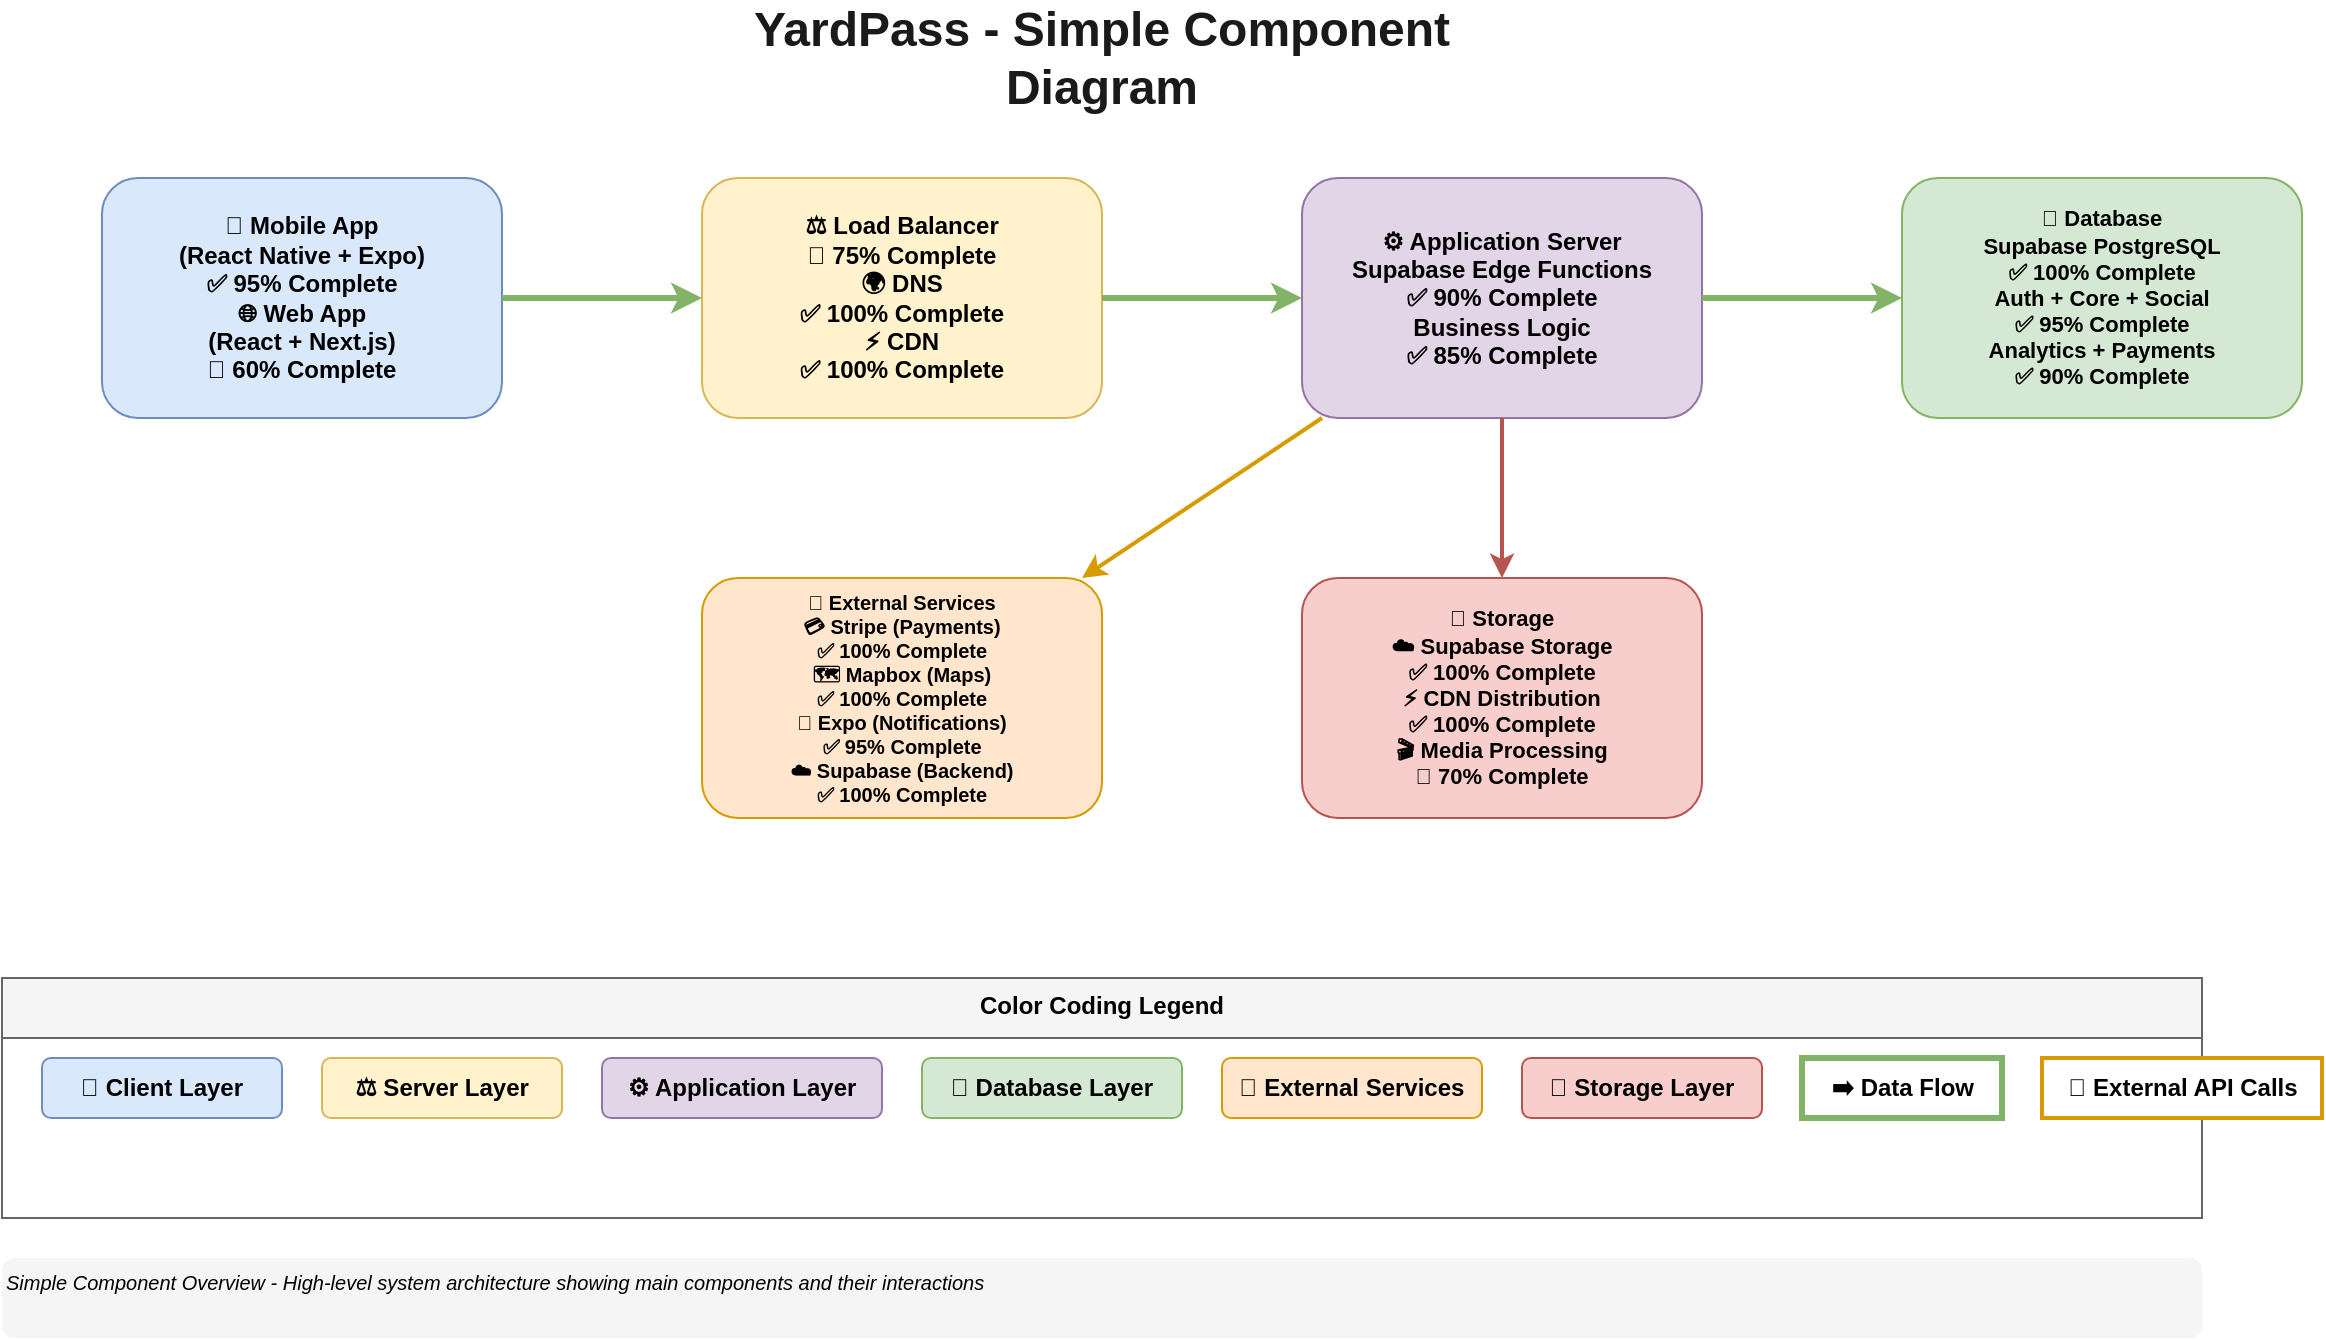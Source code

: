 <mxfile version="28.1.1" pages="3">
  <diagram name="Simple Component Diagram" id="simple-component">
    <mxGraphModel dx="946" dy="694" grid="1" gridSize="10" guides="1" tooltips="1" connect="1" arrows="1" fold="1" page="1" pageScale="1" pageWidth="1200" pageHeight="800" math="0" shadow="0">
      <root>
        <mxCell id="0" />
        <mxCell id="1" parent="0" />
        <mxCell id="title1" value="YardPass - Simple Component Diagram" style="text;html=1;strokeColor=none;fillColor=none;align=center;verticalAlign=middle;whiteSpace=wrap;rounded=0;fontSize=24;fontStyle=1;fontColor=#1a1a1a;" parent="1" vertex="1">
          <mxGeometry x="400" y="20" width="400" height="40" as="geometry" />
        </mxCell>
        <mxCell id="web-client" value="📱 Mobile App&#xa;(React Native + Expo)&#xa;✅ 95% Complete&#xa;🌐 Web App&#xa;(React + Next.js)&#xa;🔄 60% Complete" style="rounded=1;whiteSpace=wrap;html=1;fillColor=#dae8fc;strokeColor=#6c8ebf;fontSize=12;fontStyle=1;" parent="1" vertex="1">
          <mxGeometry x="100" y="100" width="200" height="120" as="geometry" />
        </mxCell>
        <mxCell id="web-server" value="⚖️ Load Balancer&#xa;🔄 75% Complete&#xa;🌍 DNS&#xa;✅ 100% Complete&#xa;⚡ CDN&#xa;✅ 100% Complete" style="rounded=1;whiteSpace=wrap;html=1;fillColor=#fff2cc;strokeColor=#d6b656;fontSize=12;fontStyle=1;" parent="1" vertex="1">
          <mxGeometry x="400" y="100" width="200" height="120" as="geometry" />
        </mxCell>
        <mxCell id="app-server" value="⚙️ Application Server&#xa;Supabase Edge Functions&#xa;✅ 90% Complete&#xa;Business Logic&#xa;✅ 85% Complete" style="rounded=1;whiteSpace=wrap;html=1;fillColor=#e1d5e7;strokeColor=#9673a6;fontSize=12;fontStyle=1;" parent="1" vertex="1">
          <mxGeometry x="700" y="100" width="200" height="120" as="geometry" />
        </mxCell>
        <mxCell id="database" value="💾 Database&#xa;Supabase PostgreSQL&#xa;✅ 100% Complete&#xa;Auth + Core + Social&#xa;✅ 95% Complete&#xa;Analytics + Payments&#xa;✅ 90% Complete" style="rounded=1;whiteSpace=wrap;html=1;fillColor=#d5e8d4;strokeColor=#82b366;fontSize=11;fontStyle=1;" parent="1" vertex="1">
          <mxGeometry x="1000" y="100" width="200" height="120" as="geometry" />
        </mxCell>
        <mxCell id="external-services" value="🔗 External Services&#xa;💳 Stripe (Payments)&#xa;✅ 100% Complete&#xa;🗺️ Mapbox (Maps)&#xa;✅ 100% Complete&#xa;📱 Expo (Notifications)&#xa;✅ 95% Complete&#xa;☁️ Supabase (Backend)&#xa;✅ 100% Complete" style="rounded=1;whiteSpace=wrap;html=1;fillColor=#ffe6cc;strokeColor=#d79b00;fontSize=10;fontStyle=1;" parent="1" vertex="1">
          <mxGeometry x="400" y="300" width="200" height="120" as="geometry" />
        </mxCell>
        <mxCell id="storage" value="📁 Storage&#xa;☁️ Supabase Storage&#xa;✅ 100% Complete&#xa;⚡ CDN Distribution&#xa;✅ 100% Complete&#xa;🎬 Media Processing&#xa;🔄 70% Complete" style="rounded=1;whiteSpace=wrap;html=1;fillColor=#f8cecc;strokeColor=#b85450;fontSize=11;fontStyle=1;" parent="1" vertex="1">
          <mxGeometry x="700" y="300" width="200" height="120" as="geometry" />
        </mxCell>
        <mxCell id="flow1" value="" style="endArrow=classic;html=1;rounded=0;strokeWidth=3;strokeColor=#82b366;" parent="1" source="web-client" target="web-server" edge="1">
          <mxGeometry width="50" height="50" relative="1" as="geometry">
            <mxPoint x="300" y="160" as="sourcePoint" />
            <mxPoint x="400" y="160" as="targetPoint" />
          </mxGeometry>
        </mxCell>
        <mxCell id="flow2" value="" style="endArrow=classic;html=1;rounded=0;strokeWidth=3;strokeColor=#82b366;" parent="1" source="web-server" target="app-server" edge="1">
          <mxGeometry width="50" height="50" relative="1" as="geometry">
            <mxPoint x="600" y="160" as="sourcePoint" />
            <mxPoint x="700" y="160" as="targetPoint" />
          </mxGeometry>
        </mxCell>
        <mxCell id="flow3" value="" style="endArrow=classic;html=1;rounded=0;strokeWidth=3;strokeColor=#82b366;" parent="1" source="app-server" target="database" edge="1">
          <mxGeometry width="50" height="50" relative="1" as="geometry">
            <mxPoint x="900" y="160" as="sourcePoint" />
            <mxPoint x="1000" y="160" as="targetPoint" />
          </mxGeometry>
        </mxCell>
        <mxCell id="flow4" value="" style="endArrow=classic;html=1;rounded=0;strokeWidth=2;strokeColor=#d79b00;" parent="1" source="app-server" target="external-services" edge="1">
          <mxGeometry width="50" height="50" relative="1" as="geometry">
            <mxPoint x="800" y="220" as="sourcePoint" />
            <mxPoint x="500" y="300" as="targetPoint" />
          </mxGeometry>
        </mxCell>
        <mxCell id="flow5" value="" style="endArrow=classic;html=1;rounded=0;strokeWidth=2;strokeColor=#b85450;" parent="1" source="app-server" target="storage" edge="1">
          <mxGeometry width="50" height="50" relative="1" as="geometry">
            <mxPoint x="800" y="220" as="sourcePoint" />
            <mxPoint x="800" y="300" as="targetPoint" />
          </mxGeometry>
        </mxCell>
        <mxCell id="legend1" value="Color Coding Legend" style="swimlane;fontStyle=1;align=center;verticalAlign=top;childLayout=stackLayout;horizontal=1;startSize=30;horizontalStack=0;resizeParent=1;resizeParentMax=0;resizeLast=0;collapsible=1;marginBottom=0;fillColor=#f5f5f5;strokeColor=#666666;" parent="1" vertex="1">
          <mxGeometry x="50" y="500" width="1100" height="120" as="geometry" />
        </mxCell>
        <mxCell id="client-legend" value="📱 Client Layer" style="rounded=1;whiteSpace=wrap;html=1;fillColor=#dae8fc;strokeColor=#6c8ebf;fontSize=12;fontStyle=1;" parent="legend1" vertex="1">
          <mxGeometry x="20" y="40" width="120" height="30" as="geometry" />
        </mxCell>
        <mxCell id="server-legend" value="⚖️ Server Layer" style="rounded=1;whiteSpace=wrap;html=1;fillColor=#fff2cc;strokeColor=#d6b656;fontSize=12;fontStyle=1;" parent="legend1" vertex="1">
          <mxGeometry x="160" y="40" width="120" height="30" as="geometry" />
        </mxCell>
        <mxCell id="app-legend" value="⚙️ Application Layer" style="rounded=1;whiteSpace=wrap;html=1;fillColor=#e1d5e7;strokeColor=#9673a6;fontSize=12;fontStyle=1;" parent="legend1" vertex="1">
          <mxGeometry x="300" y="40" width="140" height="30" as="geometry" />
        </mxCell>
        <mxCell id="db-legend" value="💾 Database Layer" style="rounded=1;whiteSpace=wrap;html=1;fillColor=#d5e8d4;strokeColor=#82b366;fontSize=12;fontStyle=1;" parent="legend1" vertex="1">
          <mxGeometry x="460" y="40" width="130" height="30" as="geometry" />
        </mxCell>
        <mxCell id="external-legend" value="🔗 External Services" style="rounded=1;whiteSpace=wrap;html=1;fillColor=#ffe6cc;strokeColor=#d79b00;fontSize=12;fontStyle=1;" parent="legend1" vertex="1">
          <mxGeometry x="610" y="40" width="130" height="30" as="geometry" />
        </mxCell>
        <mxCell id="storage-legend" value="📁 Storage Layer" style="rounded=1;whiteSpace=wrap;html=1;fillColor=#f8cecc;strokeColor=#b85450;fontSize=12;fontStyle=1;" parent="legend1" vertex="1">
          <mxGeometry x="760" y="40" width="120" height="30" as="geometry" />
        </mxCell>
        <mxCell id="flow-legend" value="➡️ Data Flow" style="endArrow=classic;html=1;rounded=0;strokeWidth=3;strokeColor=#82b366;fontSize=12;fontStyle=1;" parent="legend1" vertex="1">
          <mxGeometry x="900" y="40" width="100" height="30" as="geometry" />
        </mxCell>
        <mxCell id="external-flow-legend" value="🔗 External API Calls" style="endArrow=classic;html=1;rounded=0;strokeWidth=2;strokeColor=#d79b00;fontSize=12;fontStyle=1;" parent="legend1" vertex="1">
          <mxGeometry x="1020" y="40" width="140" height="30" as="geometry" />
        </mxCell>
        <mxCell id="description1" value="Simple Component Overview - High-level system architecture showing main components and their interactions" style="text;html=1;strokeColor=none;fillColor=#f5f5f5;align=left;verticalAlign=top;whiteSpace=wrap;rounded=1;fontSize=10;fontStyle=2;" parent="1" vertex="1">
          <mxGeometry x="50" y="640" width="1100" height="40" as="geometry" />
        </mxCell>
      </root>
    </mxGraphModel>
  </diagram>
  <diagram name="Layered Architecture Diagram" id="layered-architecture">
    <mxGraphModel dx="946" dy="694" grid="1" gridSize="10" guides="1" tooltips="1" connect="1" arrows="1" fold="1" page="1" pageScale="1" pageWidth="1200" pageHeight="1000" math="0" shadow="0">
      <root>
        <mxCell id="0" />
        <mxCell id="1" parent="0" />
        <!-- Title -->
        <mxCell id="title2" value="YardPass - Layered Architecture Diagram" style="text;html=1;strokeColor=none;fillColor=none;align=center;verticalAlign=middle;whiteSpace=wrap;rounded=0;fontSize=24;fontStyle=1;fontColor=#1a1a1a;" parent="1" vertex="1">
          <mxGeometry x="400" y="20" width="400" height="40" as="geometry" />
        </mxCell>
        <!-- Layer 1: Presentation Layer -->
        <mxCell id="presentation-layer" value="Presentation Layer" style="swimlane;fontStyle=1;align=center;verticalAlign=top;childLayout=stackLayout;horizontal=1;startSize=30;horizontalStack=0;resizeParent=1;resizeParentMax=0;resizeLast=0;collapsible=1;marginBottom=0;fillColor=#dae8fc;strokeColor=#6c8ebf;" parent="1" vertex="1">
          <mxGeometry x="50" y="80" width="1100" height="120" as="geometry" />
        </mxCell>
        <mxCell id="mobile-ui" value="📱 Mobile UI&#xa;React Native Components&#xa;Screens, Navigation" style="rounded=1;whiteSpace=wrap;html=1;fillColor=#d5e8d4;strokeColor=#82b366;fontSize=12;" parent="presentation-layer" vertex="1">
          <mxGeometry x="20" y="40" width="200" height="60" as="geometry" />
        </mxCell>
        <mxCell id="web-ui" value="🌐 Web UI&#xa;React Components&#xa;Pages, Forms" style="rounded=1;whiteSpace=wrap;html=1;fillColor=#d5e8d4;strokeColor=#82b366;fontSize=12;" parent="presentation-layer" vertex="1">
          <mxGeometry x="240" y="40" width="200" height="60" as="geometry" />
        </mxCell>
        <mxCell id="cdn" value="⚡ CDN&#xa;Content Delivery&#xa;Static Assets" style="rounded=1;whiteSpace=wrap;html=1;fillColor=#d5e8d4;strokeColor=#82b366;fontSize=12;" parent="presentation-layer" vertex="1">
          <mxGeometry x="460" y="40" width="200" height="60" as="geometry" />
        </mxCell>
        <mxCell id="load-balancer" value="⚖️ Load Balancer&#xa;Traffic Distribution&#xa;Health Checks" style="rounded=1;whiteSpace=wrap;html=1;fillColor=#d5e8d4;strokeColor=#82b366;fontSize=12;" parent="presentation-layer" vertex="1">
          <mxGeometry x="680" y="40" width="200" height="60" as="geometry" />
        </mxCell>
        <mxCell id="monitoring" value="📊 Monitoring&#xa;System Health&#xa;Performance Metrics" style="rounded=1;whiteSpace=wrap;html=1;fillColor=#d5e8d4;strokeColor=#82b366;fontSize=12;" parent="presentation-layer" vertex="1">
          <mxGeometry x="900" y="40" width="200" height="60" as="geometry" />
        </mxCell>
        <!-- Layer 2: Application Layer -->
        <mxCell id="application-layer" value="Application Layer" style="swimlane;fontStyle=1;align=center;verticalAlign=top;childLayout=stackLayout;horizontal=1;startSize=30;horizontalStack=0;resizeParent=1;resizeParentMax=0;resizeLast=0;collapsible=1;marginBottom=0;fillColor=#fff2cc;strokeColor=#d6b656;" parent="1" vertex="1">
          <mxGeometry x="50" y="220" width="1100" height="120" as="geometry" />
        </mxCell>
        <mxCell id="edge-functions" value="⚙️ Edge Functions&#xa;Event Management&#xa;Payment Processing" style="rounded=1;whiteSpace=wrap;html=1;fillColor=#e1d5e7;strokeColor=#9673a6;fontSize=12;" parent="application-layer" vertex="1">
          <mxGeometry x="20" y="40" width="200" height="60" as="geometry" />
        </mxCell>
        <mxCell id="business-logic" value="🎯 Business Logic&#xa;Event Creation&#xa;Ticket Management" style="rounded=1;whiteSpace=wrap;html=1;fillColor=#e1d5e7;strokeColor=#9673a6;fontSize=12;" parent="application-layer" vertex="1">
          <mxGeometry x="240" y="40" width="200" height="60" as="geometry" />
        </mxCell>
        <mxCell id="api-gateway" value="🚪 API Gateway&#xa;Request Routing&#xa;Authentication" style="rounded=1;whiteSpace=wrap;html=1;fillColor=#e1d5e7;strokeColor=#9673a6;fontSize=12;" parent="application-layer" vertex="1">
          <mxGeometry x="460" y="40" width="200" height="60" as="geometry" />
        </mxCell>
        <mxCell id="notifications" value="📱 Notifications&#xa;Push, Email, SMS&#xa;Message Queue" style="rounded=1;whiteSpace=wrap;html=1;fillColor=#e1d5e7;strokeColor=#9673a6;fontSize=12;" parent="application-layer" vertex="1">
          <mxGeometry x="680" y="40" width="200" height="60" as="geometry" />
        </mxCell>
        <mxCell id="analytics" value="📈 Analytics&#xa;User Behavior&#xa;Performance Tracking" style="rounded=1;whiteSpace=wrap;html=1;fillColor=#e1d5e7;strokeColor=#9673a6;fontSize=12;" parent="application-layer" vertex="1">
          <mxGeometry x="900" y="40" width="200" height="60" as="geometry" />
        </mxCell>
        <!-- Layer 3: Domain Layer -->
        <mxCell id="domain-layer" value="Domain Layer" style="swimlane;fontStyle=1;align=center;verticalAlign=top;childLayout=stackLayout;horizontal=1;startSize=30;horizontalStack=0;resizeParent=1;resizeParentMax=0;resizeLast=0;collapsible=1;marginBottom=0;fillColor=#e1d5e7;strokeColor=#9673a6;" parent="1" vertex="1">
          <mxGeometry x="50" y="360" width="1100" height="120" as="geometry" />
        </mxCell>
        <mxCell id="event-domain" value="🎫 Event Domain&#xa;Event Models&#xa;Business Rules" style="rounded=1;whiteSpace=wrap;html=1;fillColor=#d5e8d4;strokeColor=#82b366;fontSize=12;" parent="domain-layer" vertex="1">
          <mxGeometry x="20" y="40" width="200" height="60" as="geometry" />
        </mxCell>
        <mxCell id="user-domain" value="👤 User Domain&#xa;User Models&#xa;Authentication" style="rounded=1;whiteSpace=wrap;html=1;fillColor=#d5e8d4;strokeColor=#82b366;fontSize=12;" parent="domain-layer" vertex="1">
          <mxGeometry x="240" y="40" width="200" height="60" as="geometry" />
        </mxCell>
        <mxCell id="payment-domain" value="💳 Payment Domain&#xa;Payment Models&#xa;Transaction Logic" style="rounded=1;whiteSpace=wrap;html=1;fillColor=#d5e8d4;strokeColor=#82b366;fontSize=12;" parent="domain-layer" vertex="1">
          <mxGeometry x="460" y="40" width="200" height="60" as="geometry" />
        </mxCell>
        <mxCell id="social-domain" value="👥 Social Domain&#xa;Social Models&#xa;Interaction Logic" style="rounded=1;whiteSpace=wrap;html=1;fillColor=#d5e8d4;strokeColor=#82b366;fontSize=12;" parent="domain-layer" vertex="1">
          <mxGeometry x="680" y="40" width="200" height="60" as="geometry" />
        </mxCell>
        <mxCell id="analytics-domain" value="📊 Analytics Domain&#xa;Metrics Models&#xa;Reporting Logic" style="rounded=1;whiteSpace=wrap;html=1;fillColor=#d5e8d4;strokeColor=#82b366;fontSize=12;" parent="domain-layer" vertex="1">
          <mxGeometry x="900" y="40" width="200" height="60" as="geometry" />
        </mxCell>
        <!-- Layer 4: Infrastructure Layer -->
        <mxCell id="infrastructure-layer" value="Infrastructure Layer" style="swimlane;fontStyle=1;align=center;verticalAlign=top;childLayout=stackLayout;horizontal=1;startSize=30;horizontalStack=0;resizeParent=1;resizeParentMax=0;resizeLast=0;collapsible=1;marginBottom=0;fillColor=#f8cecc;strokeColor=#b85450;" parent="1" vertex="1">
          <mxGeometry x="50" y="500" width="1100" height="120" as="geometry" />
        </mxCell>
        <mxCell id="database" value="💾 Database&#xa;PostgreSQL&#xa;Data Persistence" style="rounded=1;whiteSpace=wrap;html=1;fillColor=#ffe6cc;strokeColor=#d79b00;fontSize=12;" parent="infrastructure-layer" vertex="1">
          <mxGeometry x="20" y="40" width="200" height="60" as="geometry" />
        </mxCell>
        <mxCell id="storage" value="📁 Storage&#xa;Supabase Storage&#xa;File Management" style="rounded=1;whiteSpace=wrap;html=1;fillColor=#ffe6cc;strokeColor=#d79b00;fontSize=12;" parent="infrastructure-layer" vertex="1">
          <mxGeometry x="240" y="40" width="200" height="60" as="geometry" />
        </mxCell>
        <mxCell id="external-apis" value="🔗 External APIs&#xa;Stripe, Mapbox&#xa;Third-party Services" style="rounded=1;whiteSpace=wrap;html=1;fillColor=#ffe6cc;strokeColor=#d79b00;fontSize=12;" parent="infrastructure-layer" vertex="1">
          <mxGeometry x="460" y="40" width="200" height="60" as="geometry" />
        </mxCell>
        <mxCell id="cache" value="⚡ Cache&#xa;Redis/Memcached&#xa;Performance Optimization" style="rounded=1;whiteSpace=wrap;html=1;fillColor=#ffe6cc;strokeColor=#d79b00;fontSize=12;" parent="infrastructure-layer" vertex="1">
          <mxGeometry x="680" y="40" width="200" height="60" as="geometry" />
        </mxCell>
        <mxCell id="message-queue" value="📨 Message Queue&#xa;Async Processing&#xa;Event Streaming" style="rounded=1;whiteSpace=wrap;html=1;fillColor=#ffe6cc;strokeColor=#d79b00;fontSize=12;" parent="infrastructure-layer" vertex="1">
          <mxGeometry x="900" y="40" width="200" height="60" as="geometry" />
        </mxCell>
        <!-- Dependency Arrows -->
        <mxCell id="dep1" value="" style="endArrow=classic;html=1;rounded=0;strokeWidth=2;strokeColor=#82b366;" parent="1" source="presentation-layer" target="application-layer" edge="1">
          <mxGeometry width="50" height="50" relative="1" as="geometry">
            <mxPoint x="600" y="200" as="sourcePoint" />
            <mxPoint x="600" y="220" as="targetPoint" />
          </mxGeometry>
        </mxCell>
        <mxCell id="dep2" value="" style="endArrow=classic;html=1;rounded=0;strokeWidth=2;strokeColor=#82b366;" parent="1" source="application-layer" target="domain-layer" edge="1">
          <mxGeometry width="50" height="50" relative="1" as="geometry">
            <mxPoint x="600" y="340" as="sourcePoint" />
            <mxPoint x="600" y="360" as="targetPoint" />
          </mxGeometry>
        </mxCell>
        <mxCell id="dep3" value="" style="endArrow=classic;html=1;rounded=0;strokeWidth=2;strokeColor=#82b366;" parent="1" source="domain-layer" target="infrastructure-layer" edge="1">
          <mxGeometry width="50" height="50" relative="1" as="geometry">
            <mxPoint x="600" y="480" as="sourcePoint" />
            <mxPoint x="600" y="500" as="targetPoint" />
          </mxGeometry>
        </mxCell>
        <!-- Legend -->
        <mxCell id="legend2" value="Layered Architecture Legend" style="swimlane;fontStyle=1;align=center;verticalAlign=top;childLayout=stackLayout;horizontal=1;startSize=30;horizontalStack=0;resizeParent=1;resizeParentMax=0;resizeLast=0;collapsible=1;marginBottom=0;fillColor=#f5f5f5;strokeColor=#666666;" parent="1" vertex="1">
          <mxGeometry x="50" y="700" width="1100" height="120" as="geometry" />
        </mxCell>
        <mxCell id="presentation-legend" value="📱 Presentation Layer" style="rounded=1;whiteSpace=wrap;html=1;fillColor=#dae8fc;strokeColor=#6c8ebf;fontSize=12;fontStyle=1;" parent="legend2" vertex="1">
          <mxGeometry x="20" y="40" width="140" height="30" as="geometry" />
        </mxCell>
        <mxCell id="application-legend" value="⚙️ Application Layer" style="rounded=1;whiteSpace=wrap;html=1;fillColor=#fff2cc;strokeColor=#d6b656;fontSize=12;fontStyle=1;" parent="legend2" vertex="1">
          <mxGeometry x="180" y="40" width="140" height="30" as="geometry" />
        </mxCell>
        <mxCell id="domain-legend" value="🎯 Domain Layer" style="rounded=1;whiteSpace=wrap;html=1;fillColor=#e1d5e7;strokeColor=#9673a6;fontSize=12;fontStyle=1;" parent="legend2" vertex="1">
          <mxGeometry x="340" y="40" width="120" height="30" as="geometry" />
        </mxCell>
        <mxCell id="infrastructure-legend" value="🏗️ Infrastructure Layer" style="rounded=1;whiteSpace=wrap;html=1;fillColor=#f8cecc;strokeColor=#b85450;fontSize=12;fontStyle=1;" parent="legend2" vertex="1">
          <mxGeometry x="480" y="40" width="150" height="30" as="geometry" />
        </mxCell>
        <mxCell id="dependency-legend" value="⬇️ Layer Dependencies" style="endArrow=classic;html=1;rounded=0;strokeWidth=2;strokeColor=#82b366;fontSize=12;fontStyle=1;" parent="legend2" vertex="1">
          <mxGeometry x="650" y="40" width="130" height="30" as="geometry" />
        </mxCell>
        <mxCell id="business-legend" value="💼 Business Logic" style="rounded=1;whiteSpace=wrap;html=1;fillColor=#d5e8d4;strokeColor=#82b366;fontSize=12;fontStyle=1;" parent="legend2" vertex="1">
          <mxGeometry x="800" y="40" width="120" height="30" as="geometry" />
        </mxCell>
        <mxCell id="technical-legend" value="🔧 Technical Services" style="rounded=1;whiteSpace=wrap;html=1;fillColor=#ffe6cc;strokeColor=#d79b00;fontSize=12;fontStyle=1;" parent="legend2" vertex="1">
          <mxGeometry x="940" y="40" width="130" height="30" as="geometry" />
        </mxCell>
        <mxCell id="description2" value="Layered Architecture - Separation of concerns with clear dependencies between layers" style="text;html=1;strokeColor=none;fillColor=#f5f5f5;align=left;verticalAlign=top;whiteSpace=wrap;rounded=1;fontSize=10;fontStyle=2;" parent="1" vertex="1">
          <mxGeometry x="50" y="840" width="1100" height="40" as="geometry" />
        </mxCell>
      </root>
    </mxGraphModel>
  </diagram>
  <diagram name="Microservices Architecture Diagram" id="microservices-architecture">
    <mxGraphModel dx="946" dy="694" grid="1" gridSize="10" guides="1" tooltips="1" connect="1" arrows="1" fold="1" page="1" pageScale="1" pageWidth="1400" pageHeight="1200" math="0" shadow="0">
      <root>
        <mxCell id="0" />
        <mxCell id="1" parent="0" />
        <mxCell id="title3" value="YardPass - Microservices Architecture Diagram" style="text;html=1;strokeColor=none;fillColor=none;align=center;verticalAlign=middle;whiteSpace=wrap;rounded=0;fontSize=24;fontStyle=1;fontColor=#1a1a1a;" parent="1" vertex="1">
          <mxGeometry x="500" y="20" width="400" height="40" as="geometry" />
        </mxCell>
        <mxCell id="api-gateway" value="🚪 API Gateway&#xa;Request Routing&#xa;Authentication&#xa;Rate Limiting" style="rounded=1;whiteSpace=wrap;html=1;fillColor=#dae8fc;strokeColor=#6c8ebf;fontSize=14;fontStyle=1;" parent="1" vertex="1">
          <mxGeometry x="600" y="100" width="200" height="100" as="geometry" />
        </mxCell>
        <mxCell id="event-service" value="🎫 Event Service&#xa;Event Management&#xa;✅ 95% Complete&#xa;create-event&#xa;get-events&#xa;update-event" style="rounded=1;whiteSpace=wrap;html=1;fillColor=#d5e8d4;strokeColor=#82b366;fontSize=11;" parent="1" vertex="1">
          <mxGeometry x="100" y="250" width="200" height="100" as="geometry" />
        </mxCell>
        <mxCell id="user-service" value="👤 User Service&#xa;User Management&#xa;Authentication&#xa;Profiles&#xa;Connections" style="rounded=1;whiteSpace=wrap;html=1;fillColor=#d5e8d4;strokeColor=#82b366;fontSize=12;" parent="1" vertex="1">
          <mxGeometry x="350" y="250" width="200" height="100" as="geometry" />
        </mxCell>
        <mxCell id="payment-service" value="💳 Payment Service&#xa;Payment Processing&#xa;✅ 100% Complete&#xa;stripe-webhook&#xa;checkout-session&#xa;process-refund" style="rounded=1;whiteSpace=wrap;html=1;fillColor=#d5e8d4;strokeColor=#82b366;fontSize=11;" parent="1" vertex="1">
          <mxGeometry x="600" y="250" width="200" height="100" as="geometry" />
        </mxCell>
        <mxCell id="ticketing-service" value="🎟️ Ticketing Service&#xa;Ticket Management&#xa;generate-tickets&#xa;purchase-tickets&#xa;scan-ticket" style="rounded=1;whiteSpace=wrap;html=1;fillColor=#d5e8d4;strokeColor=#82b366;fontSize=12;" parent="1" vertex="1">
          <mxGeometry x="850" y="250" width="200" height="100" as="geometry" />
        </mxCell>
        <mxCell id="social-service" value="👥 Social Service&#xa;Social Features&#xa;social-feed&#xa;post-reactions&#xa;user-connections" style="rounded=1;whiteSpace=wrap;html=1;fillColor=#d5e8d4;strokeColor=#82b366;fontSize=12;" parent="1" vertex="1">
          <mxGeometry x="1100" y="250" width="200" height="100" as="geometry" />
        </mxCell>
        <mxCell id="search-service" value="🔍 Search Service&#xa;Discovery &amp; Search&#xa;🔄 75% Complete&#xa;enhanced-search&#xa;discover-feed&#xa;smart-recommendations" style="rounded=1;whiteSpace=wrap;html=1;fillColor=#fff2cc;strokeColor=#d6b656;fontSize=11;" parent="1" vertex="1">
          <mxGeometry x="100" y="400" width="200" height="100" as="geometry" />
        </mxCell>
        <mxCell id="analytics-service" value="📊 Analytics Service&#xa;Data Analytics&#xa;🔄 65% Complete&#xa;event-analytics&#xa;enterprise-analytics&#xa;performance-metrics" style="rounded=1;whiteSpace=wrap;html=1;fillColor=#fff2cc;strokeColor=#d6b656;fontSize=11;" parent="1" vertex="1">
          <mxGeometry x="350" y="400" width="200" height="100" as="geometry" />
        </mxCell>
        <mxCell id="notification-service" value="📱 Notification Service&#xa;Communication&#xa;push-notifications&#xa;notifications&#xa;email-sms" style="rounded=1;whiteSpace=wrap;html=1;fillColor=#fff2cc;strokeColor=#d6b656;fontSize=12;" parent="1" vertex="1">
          <mxGeometry x="600" y="400" width="200" height="100" as="geometry" />
        </mxCell>
        <mxCell id="media-service" value="🎬 Media Service&#xa;Content Management&#xa;🔄 70% Complete&#xa;upload-event-image&#xa;video-converter&#xa;content-optimization" style="rounded=1;whiteSpace=wrap;html=1;fillColor=#fff2cc;strokeColor=#d6b656;fontSize=11;" parent="1" vertex="1">
          <mxGeometry x="850" y="400" width="200" height="100" as="geometry" />
        </mxCell>
        <mxCell id="message-queue" value="📨 Message Queue&#xa;Asynchronous Communication&#xa;Event Streaming&#xa;Service Coordination" style="rounded=1;whiteSpace=wrap;html=1;fillColor=#e1d5e7;strokeColor=#9673a6;fontSize=12;" parent="1" vertex="1">
          <mxGeometry x="1100" y="400" width="200" height="100" as="geometry" />
        </mxCell>
        <mxCell id="event-db" value="💾 Event Database&#xa;PostgreSQL&#xa;Events, Tickets&#xa;Orders, Analytics" style="rounded=1;whiteSpace=wrap;html=1;fillColor=#ffe6cc;strokeColor=#d79b00;fontSize=11;" parent="1" vertex="1">
          <mxGeometry x="100" y="550" width="150" height="80" as="geometry" />
        </mxCell>
        <mxCell id="user-db" value="💾 User Database&#xa;PostgreSQL&#xa;Users, Profiles&#xa;Connections" style="rounded=1;whiteSpace=wrap;html=1;fillColor=#ffe6cc;strokeColor=#d79b00;fontSize=11;" parent="1" vertex="1">
          <mxGeometry x="270" y="550" width="150" height="80" as="geometry" />
        </mxCell>
        <mxCell id="payment-db" value="💾 Payment Database&#xa;PostgreSQL&#xa;Stripe Data&#xa;Transactions" style="rounded=1;whiteSpace=wrap;html=1;fillColor=#ffe6cc;strokeColor=#d79b00;fontSize=11;" parent="1" vertex="1">
          <mxGeometry x="440" y="550" width="150" height="80" as="geometry" />
        </mxCell>
        <mxCell id="social-db" value="💾 Social Database&#xa;PostgreSQL&#xa;Posts, Comments&#xa;Reactions" style="rounded=1;whiteSpace=wrap;html=1;fillColor=#ffe6cc;strokeColor=#d79b00;fontSize=11;" parent="1" vertex="1">
          <mxGeometry x="610" y="550" width="150" height="80" as="geometry" />
        </mxCell>
        <mxCell id="analytics-db" value="💾 Analytics Database&#xa;PostgreSQL&#xa;User Behavior&#xa;Performance Data" style="rounded=1;whiteSpace=wrap;html=1;fillColor=#ffe6cc;strokeColor=#d79b00;fontSize=11;" parent="1" vertex="1">
          <mxGeometry x="780" y="550" width="150" height="80" as="geometry" />
        </mxCell>
        <mxCell id="cache-db" value="⚡ Cache Database&#xa;Redis/Memcached&#xa;Search Cache&#xa;Session Data" style="rounded=1;whiteSpace=wrap;html=1;fillColor=#ffe6cc;strokeColor=#d79b00;fontSize=11;" parent="1" vertex="1">
          <mxGeometry x="950" y="550" width="150" height="80" as="geometry" />
        </mxCell>
        <mxCell id="stripe" value="💳 Stripe&#xa;Payment Processing" style="rounded=1;whiteSpace=wrap;html=1;fillColor=#f8cecc;strokeColor=#b85450;fontSize=12;" parent="1" vertex="1">
          <mxGeometry x="100" y="700" width="120" height="60" as="geometry" />
        </mxCell>
        <mxCell id="mapbox" value="🗺️ Mapbox&#xa;Maps &amp; Location" style="rounded=1;whiteSpace=wrap;html=1;fillColor=#f8cecc;strokeColor=#b85450;fontSize=12;" parent="1" vertex="1">
          <mxGeometry x="240" y="700" width="120" height="60" as="geometry" />
        </mxCell>
        <mxCell id="expo" value="📱 Expo&#xa;Push Notifications" style="rounded=1;whiteSpace=wrap;html=1;fillColor=#f8cecc;strokeColor=#b85450;fontSize=12;" parent="1" vertex="1">
          <mxGeometry x="380" y="700" width="120" height="60" as="geometry" />
        </mxCell>
        <mxCell id="supabase" value="☁️ Supabase&#xa;Backend Services" style="rounded=1;whiteSpace=wrap;html=1;fillColor=#f8cecc;strokeColor=#b85450;fontSize=12;" parent="1" vertex="1">
          <mxGeometry x="520" y="700" width="120" height="60" as="geometry" />
        </mxCell>
        <mxCell id="storage" value="📁 Storage&#xa;File Management" style="rounded=1;whiteSpace=wrap;html=1;fillColor=#f8cecc;strokeColor=#b85450;fontSize=12;" parent="1" vertex="1">
          <mxGeometry x="660" y="700" width="120" height="60" as="geometry" />
        </mxCell>
        <mxCell id="cdn" value="⚡ CDN&#xa;Content Delivery" style="rounded=1;whiteSpace=wrap;html=1;fillColor=#f8cecc;strokeColor=#b85450;fontSize=12;" parent="1" vertex="1">
          <mxGeometry x="800" y="700" width="120" height="60" as="geometry" />
        </mxCell>
        <mxCell id="conn1" value="" style="endArrow=classic;html=1;rounded=0;strokeWidth=2;strokeColor=#82b366;" parent="1" source="api-gateway" target="event-service" edge="1">
          <mxGeometry width="50" height="50" relative="1" as="geometry">
            <mxPoint x="700" y="200" as="sourcePoint" />
            <mxPoint x="200" y="250" as="targetPoint" />
          </mxGeometry>
        </mxCell>
        <mxCell id="conn2" value="" style="endArrow=classic;html=1;rounded=0;strokeWidth=2;strokeColor=#82b366;" parent="1" source="api-gateway" target="user-service" edge="1">
          <mxGeometry width="50" height="50" relative="1" as="geometry">
            <mxPoint x="700" y="200" as="sourcePoint" />
            <mxPoint x="450" y="250" as="targetPoint" />
          </mxGeometry>
        </mxCell>
        <mxCell id="conn3" value="" style="endArrow=classic;html=1;rounded=0;strokeWidth=2;strokeColor=#82b366;" parent="1" source="api-gateway" target="payment-service" edge="1">
          <mxGeometry width="50" height="50" relative="1" as="geometry">
            <mxPoint x="700" y="200" as="sourcePoint" />
            <mxPoint x="700" y="250" as="targetPoint" />
          </mxGeometry>
        </mxCell>
        <mxCell id="conn4" value="" style="endArrow=classic;html=1;rounded=0;strokeWidth=2;strokeColor=#82b366;" parent="1" source="api-gateway" target="ticketing-service" edge="1">
          <mxGeometry width="50" height="50" relative="1" as="geometry">
            <mxPoint x="700" y="200" as="sourcePoint" />
            <mxPoint x="950" y="250" as="targetPoint" />
          </mxGeometry>
        </mxCell>
        <mxCell id="conn5" value="" style="endArrow=classic;html=1;rounded=0;strokeWidth=2;strokeColor=#82b366;" parent="1" source="api-gateway" target="social-service" edge="1">
          <mxGeometry width="50" height="50" relative="1" as="geometry">
            <mxPoint x="700" y="200" as="sourcePoint" />
            <mxPoint x="1200" y="250" as="targetPoint" />
          </mxGeometry>
        </mxCell>
        <mxCell id="db1" value="" style="endArrow=classic;html=1;rounded=0;strokeWidth=2;strokeColor=#d79b00;" parent="1" source="event-service" target="event-db" edge="1">
          <mxGeometry width="50" height="50" relative="1" as="geometry">
            <mxPoint x="200" y="350" as="sourcePoint" />
            <mxPoint x="175" y="550" as="targetPoint" />
          </mxGeometry>
        </mxCell>
        <mxCell id="db2" value="" style="endArrow=classic;html=1;rounded=0;strokeWidth=2;strokeColor=#d79b00;" parent="1" source="user-service" target="user-db" edge="1">
          <mxGeometry width="50" height="50" relative="1" as="geometry">
            <mxPoint x="450" y="350" as="sourcePoint" />
            <mxPoint x="345" y="550" as="targetPoint" />
          </mxGeometry>
        </mxCell>
        <mxCell id="db3" value="" style="endArrow=classic;html=1;rounded=0;strokeWidth=2;strokeColor=#d79b00;" parent="1" source="payment-service" target="payment-db" edge="1">
          <mxGeometry width="50" height="50" relative="1" as="geometry">
            <mxPoint x="700" y="350" as="sourcePoint" />
            <mxPoint x="515" y="550" as="targetPoint" />
          </mxGeometry>
        </mxCell>
        <mxCell id="ext1" value="" style="endArrow=classic;html=1;rounded=0;strokeWidth=2;strokeColor=#b85450;" parent="1" source="payment-service" target="stripe" edge="1">
          <mxGeometry width="50" height="50" relative="1" as="geometry">
            <mxPoint x="700" y="350" as="sourcePoint" />
            <mxPoint x="160" y="700" as="targetPoint" />
          </mxGeometry>
        </mxCell>
        <mxCell id="ext2" value="" style="endArrow=classic;html=1;rounded=0;strokeWidth=2;strokeColor=#b85450;" parent="1" source="search-service" target="mapbox" edge="1">
          <mxGeometry width="50" height="50" relative="1" as="geometry">
            <mxPoint x="200" y="500" as="sourcePoint" />
            <mxPoint x="300" y="700" as="targetPoint" />
          </mxGeometry>
        </mxCell>
        <mxCell id="ext3" value="" style="endArrow=classic;html=1;rounded=0;strokeWidth=2;strokeColor=#b85450;" parent="1" source="notification-service" target="expo" edge="1">
          <mxGeometry width="50" height="50" relative="1" as="geometry">
            <mxPoint x="700" y="500" as="sourcePoint" />
            <mxPoint x="440" y="700" as="targetPoint" />
          </mxGeometry>
        </mxCell>
        <mxCell id="legend3" value="Microservices Architecture Legend" style="swimlane;fontStyle=1;align=center;verticalAlign=top;childLayout=stackLayout;horizontal=1;startSize=30;horizontalStack=0;resizeParent=1;resizeParentMax=0;resizeLast=0;collapsible=1;marginBottom=0;fillColor=#f5f5f5;strokeColor=#666666;" parent="1" vertex="1">
          <mxGeometry x="50" y="800" width="1300" height="120" as="geometry" />
        </mxCell>
        <mxCell id="gateway-legend" value="🚪 API Gateway" style="rounded=1;whiteSpace=wrap;html=1;fillColor=#dae8fc;strokeColor=#6c8ebf;fontSize=12;fontStyle=1;" parent="legend3" vertex="1">
          <mxGeometry x="20" y="40" width="120" height="30" as="geometry" />
        </mxCell>
        <mxCell id="core-service-legend" value="🎯 Core Services" style="rounded=1;whiteSpace=wrap;html=1;fillColor=#d5e8d4;strokeColor=#82b366;fontSize=12;fontStyle=1;" parent="legend3" vertex="1">
          <mxGeometry x="160" y="40" width="120" height="30" as="geometry" />
        </mxCell>
        <mxCell id="support-service-legend" value="🔧 Support Services" style="rounded=1;whiteSpace=wrap;html=1;fillColor=#fff2cc;strokeColor=#d6b656;fontSize=12;fontStyle=1;" parent="legend3" vertex="1">
          <mxGeometry x="300" y="40" width="130" height="30" as="geometry" />
        </mxCell>
        <mxCell id="infrastructure-service-legend" value="🏗️ Infrastructure Services" style="rounded=1;whiteSpace=wrap;html=1;fillColor=#e1d5e7;strokeColor=#9673a6;fontSize=12;fontStyle=1;" parent="legend3" vertex="1">
          <mxGeometry x="450" y="40" width="150" height="30" as="geometry" />
        </mxCell>
        <mxCell id="database-legend" value="💾 Databases" style="rounded=1;whiteSpace=wrap;html=1;fillColor=#ffe6cc;strokeColor=#d79b00;fontSize=12;fontStyle=1;" parent="legend3" vertex="1">
          <mxGeometry x="620" y="40" width="100" height="30" as="geometry" />
        </mxCell>
        <mxCell id="external-legend" value="🔗 External Services" style="rounded=1;whiteSpace=wrap;html=1;fillColor=#f8cecc;strokeColor=#b85450;fontSize=12;fontStyle=1;" parent="legend3" vertex="1">
          <mxGeometry x="740" y="40" width="130" height="30" as="geometry" />
        </mxCell>
        <mxCell id="service-conn-legend" value="➡️ Service Communication" style="endArrow=classic;html=1;rounded=0;strokeWidth=2;strokeColor=#82b366;fontSize=12;fontStyle=1;" parent="legend3" vertex="1">
          <mxGeometry x="890" y="40" width="150" height="30" as="geometry" />
        </mxCell>
        <mxCell id="db-conn-legend" value="💾 Database Connection" style="endArrow=classic;html=1;rounded=0;strokeWidth=2;strokeColor=#d79b00;fontSize=12;fontStyle=1;" parent="legend3" vertex="1">
          <mxGeometry x="1060" y="40" width="140" height="30" as="geometry" />
        </mxCell>
        <mxCell id="external-conn-legend" value="🔗 External API Calls" style="endArrow=classic;html=1;rounded=0;strokeWidth=2;strokeColor=#b85450;fontSize=12;fontStyle=1;" parent="legend3" vertex="1">
          <mxGeometry x="1220" y="40" width="140" height="30" as="geometry" />
        </mxCell>
        <mxCell id="description3" value="Microservices Architecture - Distributed system with independent services, dedicated databases, and external integrations" style="text;html=1;strokeColor=none;fillColor=#f5f5f5;align=left;verticalAlign=top;whiteSpace=wrap;rounded=1;fontSize=10;fontStyle=2;" parent="1" vertex="1">
          <mxGeometry x="50" y="940" width="1300" height="40" as="geometry" />
        </mxCell>
      </root>
    </mxGraphModel>
  </diagram>
</mxfile>
